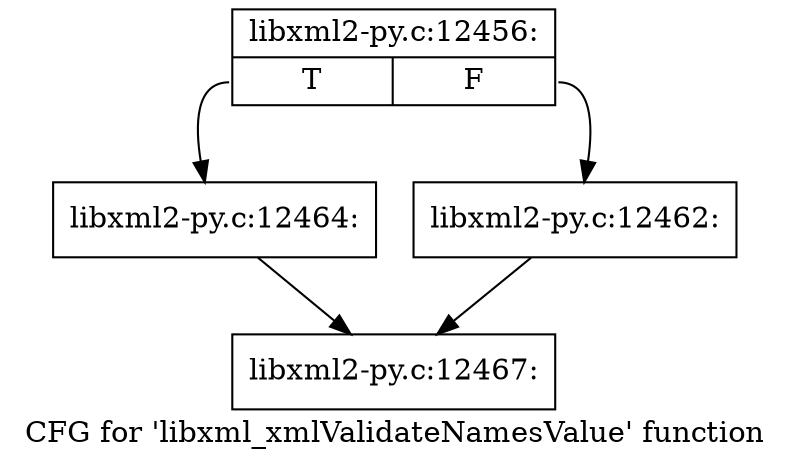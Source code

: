 digraph "CFG for 'libxml_xmlValidateNamesValue' function" {
	label="CFG for 'libxml_xmlValidateNamesValue' function";

	Node0x472fa20 [shape=record,label="{libxml2-py.c:12456:|{<s0>T|<s1>F}}"];
	Node0x472fa20:s0 -> Node0x4731320;
	Node0x472fa20:s1 -> Node0x47312d0;
	Node0x47312d0 [shape=record,label="{libxml2-py.c:12462:}"];
	Node0x47312d0 -> Node0x472e880;
	Node0x4731320 [shape=record,label="{libxml2-py.c:12464:}"];
	Node0x4731320 -> Node0x472e880;
	Node0x472e880 [shape=record,label="{libxml2-py.c:12467:}"];
}
